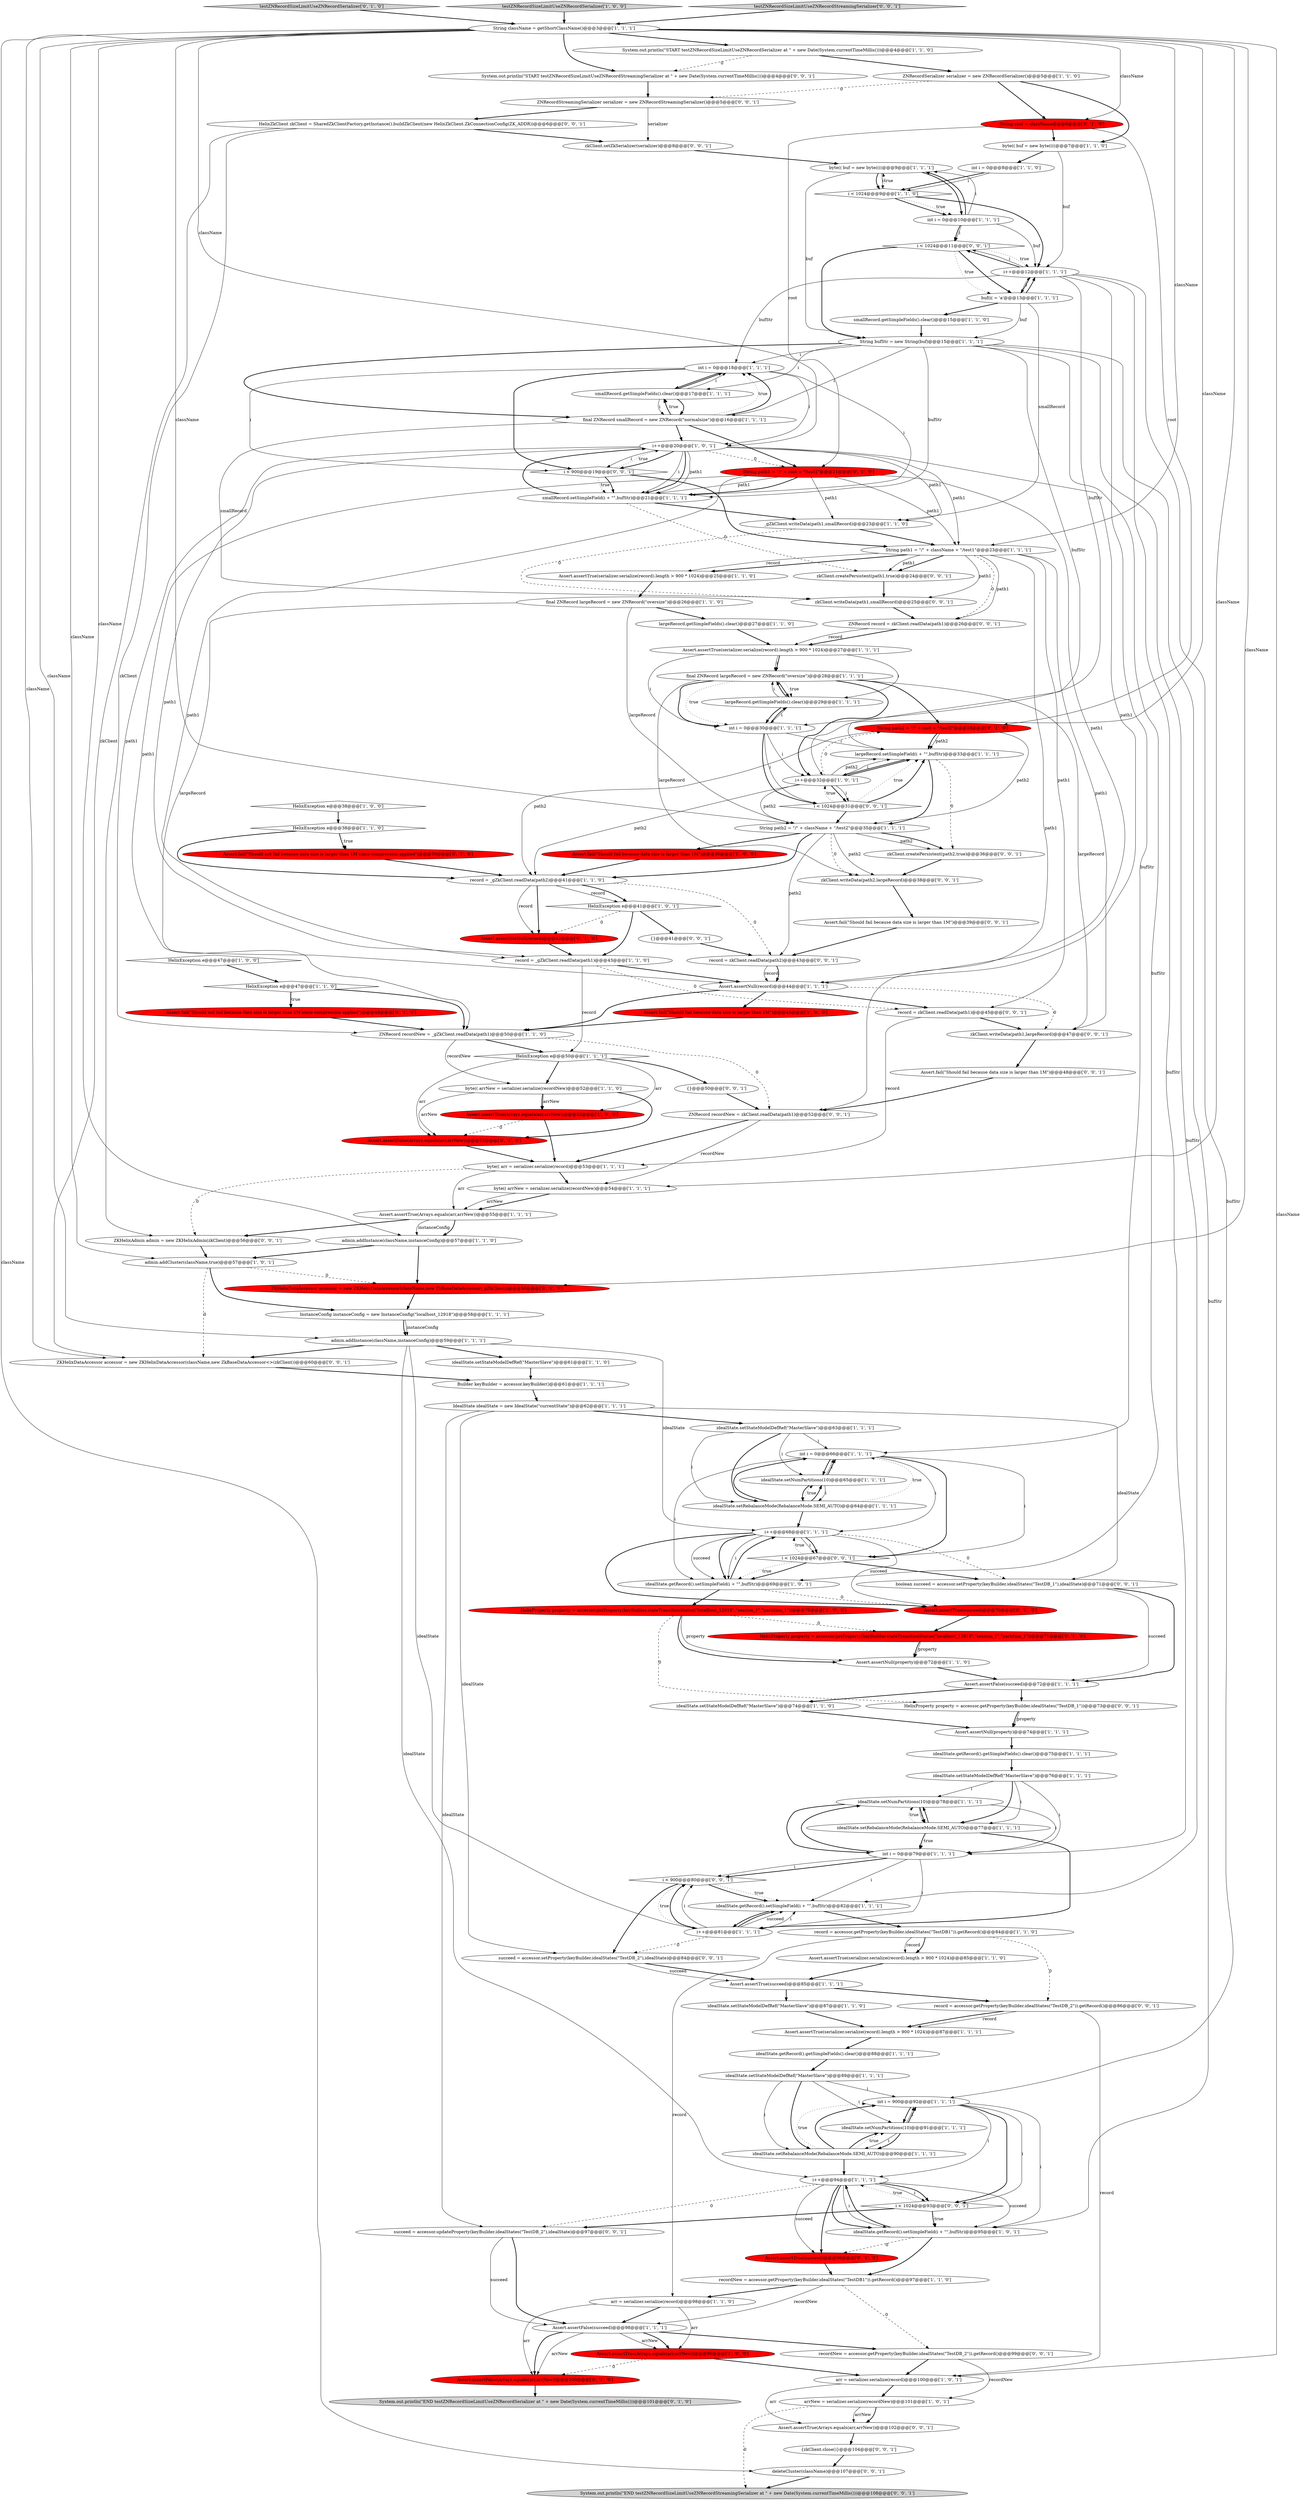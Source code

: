 digraph {
107 [style = filled, label = "ZNRecord record = zkClient.readData(path1)@@@26@@@['0', '0', '1']", fillcolor = white, shape = ellipse image = "AAA0AAABBB3BBB"];
60 [style = filled, label = "String path2 = \"/\" + className + \"/test2\"@@@35@@@['1', '1', '1']", fillcolor = white, shape = ellipse image = "AAA0AAABBB1BBB"];
125 [style = filled, label = "i < 900@@@80@@@['0', '0', '1']", fillcolor = white, shape = diamond image = "AAA0AAABBB3BBB"];
73 [style = filled, label = "idealState.getRecord().getSimpleFields().clear()@@@88@@@['1', '1', '1']", fillcolor = white, shape = ellipse image = "AAA0AAABBB1BBB"];
102 [style = filled, label = "System.out.println(\"END testZNRecordSizeLimitUseZNRecordSerializer at \" + new Date(System.currentTimeMillis()))@@@101@@@['0', '1', '0']", fillcolor = lightgray, shape = ellipse image = "AAA0AAABBB2BBB"];
84 [style = filled, label = "idealState.getRecord().getSimpleFields().clear()@@@75@@@['1', '1', '1']", fillcolor = white, shape = ellipse image = "AAA0AAABBB1BBB"];
19 [style = filled, label = "Assert.assertTrue(succeed)@@@85@@@['1', '1', '1']", fillcolor = white, shape = ellipse image = "AAA0AAABBB1BBB"];
128 [style = filled, label = "ZKHelixAdmin admin = new ZKHelixAdmin(zkClient)@@@56@@@['0', '0', '1']", fillcolor = white, shape = ellipse image = "AAA0AAABBB3BBB"];
68 [style = filled, label = "admin.addInstance(className,instanceConfig)@@@57@@@['1', '1', '0']", fillcolor = white, shape = ellipse image = "AAA0AAABBB1BBB"];
100 [style = filled, label = "Assert.assertTrue(succeed)@@@96@@@['0', '1', '0']", fillcolor = red, shape = ellipse image = "AAA1AAABBB2BBB"];
123 [style = filled, label = "i < 1024@@@11@@@['0', '0', '1']", fillcolor = white, shape = diamond image = "AAA0AAABBB3BBB"];
2 [style = filled, label = "int i = 0@@@18@@@['1', '1', '1']", fillcolor = white, shape = ellipse image = "AAA0AAABBB1BBB"];
55 [style = filled, label = "i++@@@20@@@['1', '0', '1']", fillcolor = white, shape = ellipse image = "AAA0AAABBB1BBB"];
57 [style = filled, label = "int i = 900@@@92@@@['1', '1', '1']", fillcolor = white, shape = ellipse image = "AAA0AAABBB1BBB"];
97 [style = filled, label = "Assert.assertTrue(succeed)@@@70@@@['0', '1', '0']", fillcolor = red, shape = ellipse image = "AAA1AAABBB2BBB"];
6 [style = filled, label = "Assert.fail(\"Should fail because data size is larger than 1M\")@@@36@@@['1', '0', '0']", fillcolor = red, shape = ellipse image = "AAA1AAABBB1BBB"];
90 [style = filled, label = "Assert.assertFalse(Arrays.equals(arr,arrNew))@@@53@@@['0', '1', '0']", fillcolor = red, shape = ellipse image = "AAA1AAABBB2BBB"];
127 [style = filled, label = "{zkClient.close()}@@@104@@@['0', '0', '1']", fillcolor = white, shape = ellipse image = "AAA0AAABBB3BBB"];
80 [style = filled, label = "final ZNRecord smallRecord = new ZNRecord(\"normalsize\")@@@16@@@['1', '1', '1']", fillcolor = white, shape = ellipse image = "AAA0AAABBB1BBB"];
24 [style = filled, label = "idealState.setNumPartitions(10)@@@91@@@['1', '1', '1']", fillcolor = white, shape = ellipse image = "AAA0AAABBB1BBB"];
17 [style = filled, label = "String className = getShortClassName()@@@3@@@['1', '1', '1']", fillcolor = white, shape = ellipse image = "AAA0AAABBB1BBB"];
42 [style = filled, label = "smallRecord.getSimpleFields().clear()@@@17@@@['1', '1', '1']", fillcolor = white, shape = ellipse image = "AAA0AAABBB1BBB"];
23 [style = filled, label = "idealState.getRecord().setSimpleField(i + \"\",bufStr)@@@82@@@['1', '1', '1']", fillcolor = white, shape = ellipse image = "AAA0AAABBB1BBB"];
118 [style = filled, label = "zkClient.createPersistent(path1,true)@@@24@@@['0', '0', '1']", fillcolor = white, shape = ellipse image = "AAA0AAABBB3BBB"];
86 [style = filled, label = "idealState.setStateModelDefRef(\"MasterSlave\")@@@63@@@['1', '1', '1']", fillcolor = white, shape = ellipse image = "AAA0AAABBB1BBB"];
82 [style = filled, label = "IdealState idealState = new IdealState(\"currentState\")@@@62@@@['1', '1', '1']", fillcolor = white, shape = ellipse image = "AAA0AAABBB1BBB"];
126 [style = filled, label = "{}@@@41@@@['0', '0', '1']", fillcolor = white, shape = ellipse image = "AAA0AAABBB3BBB"];
139 [style = filled, label = "HelixZkClient zkClient = SharedZkClientFactory.getInstance().buildZkClient(new HelixZkClient.ZkConnectionConfig(ZK_ADDR))@@@6@@@['0', '0', '1']", fillcolor = white, shape = ellipse image = "AAA0AAABBB3BBB"];
45 [style = filled, label = "i++@@@94@@@['1', '1', '1']", fillcolor = white, shape = ellipse image = "AAA0AAABBB1BBB"];
53 [style = filled, label = "idealState.setStateModelDefRef(\"MasterSlave\")@@@89@@@['1', '1', '1']", fillcolor = white, shape = ellipse image = "AAA0AAABBB1BBB"];
26 [style = filled, label = "i++@@@12@@@['1', '1', '1']", fillcolor = white, shape = ellipse image = "AAA0AAABBB1BBB"];
37 [style = filled, label = "record = accessor.getProperty(keyBuilder.idealStates(\"TestDB1\")).getRecord()@@@84@@@['1', '1', '0']", fillcolor = white, shape = ellipse image = "AAA0AAABBB1BBB"];
120 [style = filled, label = "record = zkClient.readData(path1)@@@45@@@['0', '0', '1']", fillcolor = white, shape = ellipse image = "AAA0AAABBB3BBB"];
101 [style = filled, label = "HelixProperty property = accessor.getProperty(keyBuilder.stateTransitionStatus(\"localhost_12918\",\"session_1\",\"partition_1\"))@@@71@@@['0', '1', '0']", fillcolor = red, shape = ellipse image = "AAA1AAABBB2BBB"];
131 [style = filled, label = "succeed = accessor.setProperty(keyBuilder.idealStates(\"TestDB_2\"),idealState)@@@84@@@['0', '0', '1']", fillcolor = white, shape = ellipse image = "AAA0AAABBB3BBB"];
18 [style = filled, label = "Assert.assertTrue(serializer.serialize(record).length > 900 * 1024)@@@85@@@['1', '1', '0']", fillcolor = white, shape = ellipse image = "AAA0AAABBB1BBB"];
20 [style = filled, label = "admin.addCluster(className,true)@@@57@@@['1', '0', '1']", fillcolor = white, shape = ellipse image = "AAA0AAABBB1BBB"];
54 [style = filled, label = "byte(( buf = new byte((((@@@9@@@['1', '1', '1']", fillcolor = white, shape = ellipse image = "AAA0AAABBB1BBB"];
121 [style = filled, label = "record = accessor.getProperty(keyBuilder.idealStates(\"TestDB_2\")).getRecord()@@@86@@@['0', '0', '1']", fillcolor = white, shape = ellipse image = "AAA0AAABBB3BBB"];
29 [style = filled, label = "idealState.setNumPartitions(10)@@@78@@@['1', '1', '1']", fillcolor = white, shape = ellipse image = "AAA0AAABBB1BBB"];
138 [style = filled, label = "System.out.println(\"START testZNRecordSizeLimitUseZNRecordStreamingSerializer at \" + new Date(System.currentTimeMillis()))@@@4@@@['0', '0', '1']", fillcolor = white, shape = ellipse image = "AAA0AAABBB3BBB"];
98 [style = filled, label = "String root = className@@@6@@@['0', '1', '0']", fillcolor = red, shape = ellipse image = "AAA1AAABBB2BBB"];
74 [style = filled, label = "byte(( buf = new byte((((@@@7@@@['1', '1', '0']", fillcolor = white, shape = ellipse image = "AAA0AAABBB1BBB"];
77 [style = filled, label = "largeRecord.setSimpleField(i + \"\",bufStr)@@@33@@@['1', '1', '1']", fillcolor = white, shape = ellipse image = "AAA0AAABBB1BBB"];
51 [style = filled, label = "byte(( arrNew = serializer.serialize(recordNew)@@@52@@@['1', '1', '0']", fillcolor = white, shape = ellipse image = "AAA0AAABBB1BBB"];
0 [style = filled, label = "byte(( arrNew = serializer.serialize(recordNew)@@@54@@@['1', '1', '1']", fillcolor = white, shape = ellipse image = "AAA0AAABBB1BBB"];
33 [style = filled, label = "System.out.println(\"START testZNRecordSizeLimitUseZNRecordSerializer at \" + new Date(System.currentTimeMillis()))@@@4@@@['1', '1', '0']", fillcolor = white, shape = ellipse image = "AAA0AAABBB1BBB"];
7 [style = filled, label = "HelixException e@@@38@@@['1', '0', '0']", fillcolor = white, shape = diamond image = "AAA0AAABBB1BBB"];
96 [style = filled, label = "String path1 = \"/\" + root + \"/test1\"@@@21@@@['0', '1', '0']", fillcolor = red, shape = ellipse image = "AAA1AAABBB2BBB"];
62 [style = filled, label = "idealState.setStateModelDefRef(\"MasterSlave\")@@@87@@@['1', '1', '0']", fillcolor = white, shape = ellipse image = "AAA0AAABBB1BBB"];
63 [style = filled, label = "final ZNRecord largeRecord = new ZNRecord(\"oversize\")@@@28@@@['1', '1', '1']", fillcolor = white, shape = ellipse image = "AAA0AAABBB1BBB"];
136 [style = filled, label = "recordNew = accessor.getProperty(keyBuilder.idealStates(\"TestDB_2\")).getRecord()@@@99@@@['0', '0', '1']", fillcolor = white, shape = ellipse image = "AAA0AAABBB3BBB"];
108 [style = filled, label = "ZKHelixDataAccessor accessor = new ZKHelixDataAccessor(className,new ZkBaseDataAccessor<>(zkClient))@@@60@@@['0', '0', '1']", fillcolor = white, shape = ellipse image = "AAA0AAABBB3BBB"];
94 [style = filled, label = "testZNRecordSizeLimitUseZNRecordSerializer['0', '1', '0']", fillcolor = lightgray, shape = diamond image = "AAA0AAABBB2BBB"];
36 [style = filled, label = "Assert.fail(\"Should fail because data size is larger than 1M\")@@@45@@@['1', '0', '0']", fillcolor = red, shape = ellipse image = "AAA1AAABBB1BBB"];
11 [style = filled, label = "buf(i( = 'a'@@@13@@@['1', '1', '1']", fillcolor = white, shape = ellipse image = "AAA0AAABBB1BBB"];
72 [style = filled, label = "int i = 0@@@79@@@['1', '1', '1']", fillcolor = white, shape = ellipse image = "AAA0AAABBB1BBB"];
85 [style = filled, label = "testZNRecordSizeLimitUseZNRecordSerializer['1', '0', '0']", fillcolor = lightgray, shape = diamond image = "AAA0AAABBB1BBB"];
137 [style = filled, label = "i < 900@@@19@@@['0', '0', '1']", fillcolor = white, shape = diamond image = "AAA0AAABBB3BBB"];
103 [style = filled, label = "String path2 = \"/\" + root + \"/test2\"@@@33@@@['0', '1', '0']", fillcolor = red, shape = ellipse image = "AAA1AAABBB2BBB"];
21 [style = filled, label = "smallRecord.getSimpleFields().clear()@@@15@@@['1', '1', '0']", fillcolor = white, shape = ellipse image = "AAA0AAABBB1BBB"];
134 [style = filled, label = "zkClient.setZkSerializer(serializer)@@@8@@@['0', '0', '1']", fillcolor = white, shape = ellipse image = "AAA0AAABBB3BBB"];
91 [style = filled, label = "Assert.fail(\"Should not fail because data size is larger than 1M since compression applied\")@@@48@@@['0', '1', '0']", fillcolor = red, shape = ellipse image = "AAA1AAABBB2BBB"];
10 [style = filled, label = "arr = serializer.serialize(record)@@@98@@@['1', '1', '0']", fillcolor = white, shape = ellipse image = "AAA0AAABBB1BBB"];
81 [style = filled, label = "Assert.assertFalse(succeed)@@@72@@@['1', '1', '1']", fillcolor = white, shape = ellipse image = "AAA0AAABBB1BBB"];
9 [style = filled, label = "idealState.setStateModelDefRef(\"MasterSlave\")@@@76@@@['1', '1', '1']", fillcolor = white, shape = ellipse image = "AAA0AAABBB1BBB"];
43 [style = filled, label = "Assert.assertNull(property)@@@74@@@['1', '1', '1']", fillcolor = white, shape = ellipse image = "AAA0AAABBB1BBB"];
32 [style = filled, label = "HelixException e@@@38@@@['1', '1', '0']", fillcolor = white, shape = diamond image = "AAA0AAABBB1BBB"];
104 [style = filled, label = "ZNRecordStreamingSerializer serializer = new ZNRecordStreamingSerializer()@@@5@@@['0', '0', '1']", fillcolor = white, shape = ellipse image = "AAA0AAABBB3BBB"];
8 [style = filled, label = "byte(( arr = serializer.serialize(record)@@@53@@@['1', '1', '1']", fillcolor = white, shape = ellipse image = "AAA0AAABBB1BBB"];
15 [style = filled, label = "idealState.setStateModelDefRef(\"MasterSlave\")@@@61@@@['1', '1', '0']", fillcolor = white, shape = ellipse image = "AAA0AAABBB1BBB"];
119 [style = filled, label = "deleteCluster(className)@@@107@@@['0', '0', '1']", fillcolor = white, shape = ellipse image = "AAA0AAABBB3BBB"];
30 [style = filled, label = "i++@@@32@@@['1', '0', '1']", fillcolor = white, shape = ellipse image = "AAA0AAABBB1BBB"];
56 [style = filled, label = "i++@@@68@@@['1', '1', '1']", fillcolor = white, shape = ellipse image = "AAA0AAABBB1BBB"];
135 [style = filled, label = "boolean succeed = accessor.setProperty(keyBuilder.idealStates(\"TestDB_1\"),idealState)@@@71@@@['0', '0', '1']", fillcolor = white, shape = ellipse image = "AAA0AAABBB3BBB"];
44 [style = filled, label = "final ZNRecord largeRecord = new ZNRecord(\"oversize\")@@@26@@@['1', '1', '0']", fillcolor = white, shape = ellipse image = "AAA0AAABBB1BBB"];
106 [style = filled, label = "succeed = accessor.updateProperty(keyBuilder.idealStates(\"TestDB_2\"),idealState)@@@97@@@['0', '0', '1']", fillcolor = white, shape = ellipse image = "AAA0AAABBB3BBB"];
76 [style = filled, label = "idealState.setRebalanceMode(RebalanceMode.SEMI_AUTO)@@@77@@@['1', '1', '1']", fillcolor = white, shape = ellipse image = "AAA0AAABBB1BBB"];
110 [style = filled, label = "zkClient.writeData(path2,largeRecord)@@@38@@@['0', '0', '1']", fillcolor = white, shape = ellipse image = "AAA0AAABBB3BBB"];
38 [style = filled, label = "_gZkClient.writeData(path1,smallRecord)@@@23@@@['1', '1', '0']", fillcolor = white, shape = ellipse image = "AAA0AAABBB1BBB"];
3 [style = filled, label = "arrNew = serializer.serialize(recordNew)@@@101@@@['1', '0', '1']", fillcolor = white, shape = ellipse image = "AAA0AAABBB1BBB"];
115 [style = filled, label = "i < 1024@@@93@@@['0', '0', '1']", fillcolor = white, shape = diamond image = "AAA0AAABBB3BBB"];
48 [style = filled, label = "Assert.assertNull(record)@@@44@@@['1', '1', '1']", fillcolor = white, shape = ellipse image = "AAA0AAABBB1BBB"];
1 [style = filled, label = "String path1 = \"/\" + className + \"/test1\"@@@23@@@['1', '1', '1']", fillcolor = white, shape = ellipse image = "AAA0AAABBB1BBB"];
78 [style = filled, label = "Assert.assertTrue(Arrays.equals(arr,arrNew))@@@52@@@['1', '0', '0']", fillcolor = red, shape = ellipse image = "AAA1AAABBB1BBB"];
87 [style = filled, label = "idealState.getRecord().setSimpleField(i + \"\",bufStr)@@@69@@@['1', '0', '1']", fillcolor = white, shape = ellipse image = "AAA0AAABBB1BBB"];
31 [style = filled, label = "largeRecord.getSimpleFields().clear()@@@27@@@['1', '1', '0']", fillcolor = white, shape = ellipse image = "AAA0AAABBB1BBB"];
89 [style = filled, label = "idealState.getRecord().setSimpleField(i + \"\",bufStr)@@@95@@@['1', '0', '1']", fillcolor = white, shape = ellipse image = "AAA0AAABBB1BBB"];
52 [style = filled, label = "smallRecord.setSimpleField(i + \"\",bufStr)@@@21@@@['1', '1', '1']", fillcolor = white, shape = ellipse image = "AAA0AAABBB1BBB"];
39 [style = filled, label = "HelixProperty property = accessor.getProperty(keyBuilder.stateTransitionStatus(\"localhost_12918\",\"session_1\",\"partition_1\"))@@@70@@@['1', '0', '0']", fillcolor = red, shape = ellipse image = "AAA1AAABBB1BBB"];
66 [style = filled, label = "Assert.assertTrue(serializer.serialize(record).length > 900 * 1024)@@@25@@@['1', '1', '0']", fillcolor = white, shape = ellipse image = "AAA0AAABBB1BBB"];
61 [style = filled, label = "record = _gZkClient.readData(path2)@@@41@@@['1', '1', '0']", fillcolor = white, shape = ellipse image = "AAA0AAABBB1BBB"];
46 [style = filled, label = "Assert.assertTrue(Arrays.equals(arr,arrNew))@@@99@@@['1', '0', '0']", fillcolor = red, shape = ellipse image = "AAA1AAABBB1BBB"];
65 [style = filled, label = "Builder keyBuilder = accessor.keyBuilder()@@@61@@@['1', '1', '1']", fillcolor = white, shape = ellipse image = "AAA0AAABBB1BBB"];
4 [style = filled, label = "int i = 0@@@10@@@['1', '1', '1']", fillcolor = white, shape = ellipse image = "AAA0AAABBB1BBB"];
75 [style = filled, label = "largeRecord.getSimpleFields().clear()@@@29@@@['1', '1', '1']", fillcolor = white, shape = ellipse image = "AAA0AAABBB1BBB"];
40 [style = filled, label = "i < 1024@@@9@@@['1', '1', '0']", fillcolor = white, shape = diamond image = "AAA0AAABBB1BBB"];
111 [style = filled, label = "{}@@@50@@@['0', '0', '1']", fillcolor = white, shape = ellipse image = "AAA0AAABBB3BBB"];
70 [style = filled, label = "HelixException e@@@50@@@['1', '1', '1']", fillcolor = white, shape = diamond image = "AAA0AAABBB1BBB"];
47 [style = filled, label = "HelixException e@@@47@@@['1', '1', '0']", fillcolor = white, shape = diamond image = "AAA0AAABBB1BBB"];
92 [style = filled, label = "ZKHelixDataAccessor accessor = new ZKHelixDataAccessor(className,new ZkBaseDataAccessor(_gZkClient))@@@58@@@['0', '1', '0']", fillcolor = red, shape = ellipse image = "AAA1AAABBB2BBB"];
12 [style = filled, label = "int i = 0@@@66@@@['1', '1', '1']", fillcolor = white, shape = ellipse image = "AAA0AAABBB1BBB"];
13 [style = filled, label = "int i = 0@@@30@@@['1', '1', '1']", fillcolor = white, shape = ellipse image = "AAA0AAABBB1BBB"];
130 [style = filled, label = "zkClient.createPersistent(path2,true)@@@36@@@['0', '0', '1']", fillcolor = white, shape = ellipse image = "AAA0AAABBB3BBB"];
129 [style = filled, label = "i < 1024@@@31@@@['0', '0', '1']", fillcolor = white, shape = diamond image = "AAA0AAABBB3BBB"];
122 [style = filled, label = "i < 1024@@@67@@@['0', '0', '1']", fillcolor = white, shape = diamond image = "AAA0AAABBB3BBB"];
105 [style = filled, label = "zkClient.writeData(path1,largeRecord)@@@47@@@['0', '0', '1']", fillcolor = white, shape = ellipse image = "AAA0AAABBB3BBB"];
113 [style = filled, label = "zkClient.writeData(path1,smallRecord)@@@25@@@['0', '0', '1']", fillcolor = white, shape = ellipse image = "AAA0AAABBB3BBB"];
59 [style = filled, label = "Assert.assertFalse(succeed)@@@98@@@['1', '1', '1']", fillcolor = white, shape = ellipse image = "AAA0AAABBB1BBB"];
49 [style = filled, label = "admin.addInstance(className,instanceConfig)@@@59@@@['1', '1', '1']", fillcolor = white, shape = ellipse image = "AAA0AAABBB1BBB"];
27 [style = filled, label = "String bufStr = new String(buf)@@@15@@@['1', '1', '1']", fillcolor = white, shape = ellipse image = "AAA0AAABBB1BBB"];
50 [style = filled, label = "idealState.setNumPartitions(10)@@@65@@@['1', '1', '1']", fillcolor = white, shape = ellipse image = "AAA0AAABBB1BBB"];
64 [style = filled, label = "ZNRecord recordNew = _gZkClient.readData(path1)@@@50@@@['1', '1', '0']", fillcolor = white, shape = ellipse image = "AAA0AAABBB1BBB"];
67 [style = filled, label = "InstanceConfig instanceConfig = new InstanceConfig(\"localhost_12918\")@@@58@@@['1', '1', '1']", fillcolor = white, shape = ellipse image = "AAA0AAABBB1BBB"];
88 [style = filled, label = "recordNew = accessor.getProperty(keyBuilder.idealStates(\"TestDB1\")).getRecord()@@@97@@@['1', '1', '0']", fillcolor = white, shape = ellipse image = "AAA0AAABBB1BBB"];
117 [style = filled, label = "testZNRecordSizeLimitUseZNRecordStreamingSerializer['0', '0', '1']", fillcolor = lightgray, shape = diamond image = "AAA0AAABBB3BBB"];
41 [style = filled, label = "ZNRecordSerializer serializer = new ZNRecordSerializer()@@@5@@@['1', '1', '0']", fillcolor = white, shape = ellipse image = "AAA0AAABBB1BBB"];
58 [style = filled, label = "Assert.assertTrue(Arrays.equals(arr,arrNew))@@@55@@@['1', '1', '1']", fillcolor = white, shape = ellipse image = "AAA0AAABBB1BBB"];
124 [style = filled, label = "System.out.println(\"END testZNRecordSizeLimitUseZNRecordStreamingSerializer at \" + new Date(System.currentTimeMillis()))@@@108@@@['0', '0', '1']", fillcolor = lightgray, shape = ellipse image = "AAA0AAABBB3BBB"];
71 [style = filled, label = "Assert.assertNull(property)@@@72@@@['1', '1', '0']", fillcolor = white, shape = ellipse image = "AAA0AAABBB1BBB"];
133 [style = filled, label = "Assert.assertTrue(Arrays.equals(arr,arrNew))@@@102@@@['0', '0', '1']", fillcolor = white, shape = ellipse image = "AAA0AAABBB3BBB"];
5 [style = filled, label = "Assert.assertTrue(serializer.serialize(record).length > 900 * 1024)@@@87@@@['1', '1', '1']", fillcolor = white, shape = ellipse image = "AAA0AAABBB1BBB"];
14 [style = filled, label = "arr = serializer.serialize(record)@@@100@@@['1', '0', '1']", fillcolor = white, shape = ellipse image = "AAA0AAABBB1BBB"];
109 [style = filled, label = "Assert.fail(\"Should fail because data size is larger than 1M\")@@@48@@@['0', '0', '1']", fillcolor = white, shape = ellipse image = "AAA0AAABBB3BBB"];
35 [style = filled, label = "HelixException e@@@47@@@['1', '0', '0']", fillcolor = white, shape = diamond image = "AAA0AAABBB1BBB"];
79 [style = filled, label = "i++@@@81@@@['1', '1', '1']", fillcolor = white, shape = ellipse image = "AAA0AAABBB1BBB"];
99 [style = filled, label = "Assert.assertNotNull(record)@@@42@@@['0', '1', '0']", fillcolor = red, shape = ellipse image = "AAA1AAABBB2BBB"];
93 [style = filled, label = "Assert.assertFalse(Arrays.equals(arr,arrNew))@@@100@@@['0', '1', '0']", fillcolor = red, shape = ellipse image = "AAA1AAABBB2BBB"];
16 [style = filled, label = "idealState.setRebalanceMode(RebalanceMode.SEMI_AUTO)@@@90@@@['1', '1', '1']", fillcolor = white, shape = ellipse image = "AAA0AAABBB1BBB"];
28 [style = filled, label = "record = _gZkClient.readData(path1)@@@43@@@['1', '1', '0']", fillcolor = white, shape = ellipse image = "AAA0AAABBB1BBB"];
132 [style = filled, label = "Assert.fail(\"Should fail because data size is larger than 1M\")@@@39@@@['0', '0', '1']", fillcolor = white, shape = ellipse image = "AAA0AAABBB3BBB"];
112 [style = filled, label = "ZNRecord recordNew = zkClient.readData(path1)@@@52@@@['0', '0', '1']", fillcolor = white, shape = ellipse image = "AAA0AAABBB3BBB"];
34 [style = filled, label = "HelixException e@@@41@@@['1', '0', '1']", fillcolor = white, shape = diamond image = "AAA0AAABBB1BBB"];
83 [style = filled, label = "idealState.setStateModelDefRef(\"MasterSlave\")@@@74@@@['1', '1', '0']", fillcolor = white, shape = ellipse image = "AAA0AAABBB1BBB"];
25 [style = filled, label = "int i = 0@@@8@@@['1', '1', '0']", fillcolor = white, shape = ellipse image = "AAA0AAABBB1BBB"];
95 [style = filled, label = "Assert.fail(\"Should not fail because data size is larger than 1M since compression applied\")@@@39@@@['0', '1', '0']", fillcolor = red, shape = ellipse image = "AAA1AAABBB2BBB"];
114 [style = filled, label = "HelixProperty property = accessor.getProperty(keyBuilder.idealStates(\"TestDB_1\"))@@@73@@@['0', '0', '1']", fillcolor = white, shape = ellipse image = "AAA0AAABBB3BBB"];
22 [style = filled, label = "idealState.setRebalanceMode(RebalanceMode.SEMI_AUTO)@@@64@@@['1', '1', '1']", fillcolor = white, shape = ellipse image = "AAA0AAABBB1BBB"];
69 [style = filled, label = "Assert.assertTrue(serializer.serialize(record).length > 900 * 1024)@@@27@@@['1', '1', '1']", fillcolor = white, shape = ellipse image = "AAA0AAABBB1BBB"];
116 [style = filled, label = "record = zkClient.readData(path2)@@@43@@@['0', '0', '1']", fillcolor = white, shape = ellipse image = "AAA0AAABBB3BBB"];
40->4 [style = bold, label=""];
12->87 [style = solid, label="i"];
129->77 [style = dotted, label="true"];
60->130 [style = solid, label="path2"];
49->108 [style = bold, label=""];
86->12 [style = solid, label="i"];
81->83 [style = bold, label=""];
26->2 [style = solid, label="bufStr"];
55->64 [style = solid, label="path1"];
52->55 [style = bold, label=""];
41->74 [style = bold, label=""];
112->0 [style = solid, label="recordNew"];
27->87 [style = solid, label="bufStr"];
96->28 [style = solid, label="path1"];
70->90 [style = solid, label="arr"];
9->72 [style = solid, label="i"];
63->13 [style = bold, label=""];
29->72 [style = solid, label="i"];
100->88 [style = bold, label=""];
113->107 [style = bold, label=""];
25->40 [style = bold, label=""];
122->135 [style = bold, label=""];
27->80 [style = solid, label="i"];
47->64 [style = bold, label=""];
96->64 [style = solid, label="path1"];
79->23 [style = solid, label="succeed"];
13->129 [style = solid, label="i"];
127->119 [style = bold, label=""];
63->103 [style = bold, label=""];
115->45 [style = dotted, label="true"];
111->112 [style = bold, label=""];
16->45 [style = bold, label=""];
103->77 [style = solid, label="path2"];
62->5 [style = bold, label=""];
0->58 [style = bold, label=""];
1->118 [style = bold, label=""];
79->125 [style = bold, label=""];
56->122 [style = solid, label="i"];
16->57 [style = dotted, label="true"];
13->75 [style = bold, label=""];
5->73 [style = bold, label=""];
1->66 [style = solid, label="record"];
114->43 [style = solid, label="property"];
20->67 [style = bold, label=""];
56->87 [style = solid, label="succeed"];
72->79 [style = solid, label="i"];
27->77 [style = solid, label="bufStr"];
115->106 [style = bold, label=""];
60->110 [style = dashed, label="0"];
1->107 [style = dashed, label="0"];
106->59 [style = solid, label="succeed"];
1->118 [style = solid, label="path1"];
29->76 [style = solid, label="i"];
139->134 [style = bold, label=""];
3->133 [style = bold, label=""];
27->42 [style = solid, label="i"];
41->104 [style = dashed, label="0"];
11->27 [style = solid, label="buf"];
22->50 [style = dotted, label="true"];
50->12 [style = solid, label="i"];
11->21 [style = bold, label=""];
40->4 [style = dotted, label="true"];
96->52 [style = bold, label=""];
1->107 [style = solid, label="path1"];
78->90 [style = dashed, label="0"];
50->22 [style = solid, label="i"];
96->38 [style = solid, label="path1"];
30->77 [style = solid, label="path2"];
89->100 [style = dashed, label="0"];
55->1 [style = solid, label="path1"];
82->131 [style = solid, label="idealState"];
44->31 [style = bold, label=""];
36->64 [style = bold, label=""];
1->66 [style = bold, label=""];
58->68 [style = bold, label=""];
12->50 [style = bold, label=""];
39->71 [style = solid, label="property"];
22->56 [style = bold, label=""];
72->125 [style = solid, label="i"];
121->14 [style = solid, label="record"];
3->133 [style = solid, label="arrNew"];
122->87 [style = bold, label=""];
56->122 [style = bold, label=""];
132->116 [style = bold, label=""];
30->103 [style = dashed, label="0"];
61->116 [style = dashed, label="0"];
63->30 [style = bold, label=""];
60->116 [style = solid, label="path2"];
43->84 [style = bold, label=""];
67->49 [style = bold, label=""];
42->80 [style = solid, label="i"];
17->14 [style = solid, label="className"];
123->27 [style = bold, label=""];
116->48 [style = solid, label="record"];
58->128 [style = bold, label=""];
22->12 [style = bold, label=""];
42->80 [style = bold, label=""];
2->42 [style = bold, label=""];
64->70 [style = bold, label=""];
56->97 [style = solid, label="succeed"];
56->87 [style = bold, label=""];
55->137 [style = bold, label=""];
14->3 [style = bold, label=""];
126->116 [style = bold, label=""];
103->60 [style = solid, label="path2"];
2->137 [style = bold, label=""];
116->48 [style = bold, label=""];
27->52 [style = solid, label="bufStr"];
51->78 [style = bold, label=""];
139->108 [style = solid, label="zkClient"];
104->139 [style = bold, label=""];
79->131 [style = dashed, label="0"];
29->72 [style = bold, label=""];
1->105 [style = solid, label="path1"];
30->61 [style = solid, label="path2"];
75->13 [style = solid, label="i"];
88->59 [style = solid, label="recordNew"];
55->52 [style = solid, label="i"];
4->123 [style = bold, label=""];
25->40 [style = solid, label="i"];
133->127 [style = bold, label=""];
60->6 [style = bold, label=""];
77->60 [style = bold, label=""];
109->112 [style = bold, label=""];
40->26 [style = bold, label=""];
13->77 [style = solid, label="i"];
87->97 [style = dashed, label="0"];
30->129 [style = bold, label=""];
80->42 [style = bold, label=""];
60->130 [style = bold, label=""];
45->89 [style = solid, label="succeed"];
70->78 [style = solid, label="arr"];
56->135 [style = dashed, label="0"];
30->77 [style = bold, label=""];
83->43 [style = bold, label=""];
63->13 [style = dotted, label="true"];
118->113 [style = bold, label=""];
18->19 [style = bold, label=""];
125->131 [style = bold, label=""];
33->41 [style = bold, label=""];
92->67 [style = bold, label=""];
80->42 [style = dotted, label="true"];
107->69 [style = bold, label=""];
63->105 [style = solid, label="largeRecord"];
69->75 [style = solid, label="i"];
60->110 [style = solid, label="path2"];
99->28 [style = bold, label=""];
11->26 [style = bold, label=""];
131->19 [style = bold, label=""];
134->54 [style = bold, label=""];
57->89 [style = solid, label="i"];
30->129 [style = solid, label="i"];
45->100 [style = solid, label="succeed"];
21->27 [style = bold, label=""];
59->93 [style = bold, label=""];
138->104 [style = bold, label=""];
16->24 [style = bold, label=""];
9->29 [style = solid, label="i"];
82->135 [style = solid, label="idealState"];
137->1 [style = bold, label=""];
64->112 [style = dashed, label="0"];
55->48 [style = solid, label="path1"];
0->58 [style = solid, label="arrNew"];
17->55 [style = solid, label="className"];
42->2 [style = solid, label="i"];
125->23 [style = dotted, label="true"];
108->65 [style = bold, label=""];
28->70 [style = solid, label="record"];
38->1 [style = bold, label=""];
34->126 [style = bold, label=""];
40->54 [style = dotted, label="true"];
90->8 [style = bold, label=""];
55->38 [style = solid, label="path1"];
26->12 [style = solid, label="bufStr"];
23->79 [style = bold, label=""];
51->78 [style = solid, label="arrNew"];
49->15 [style = bold, label=""];
121->5 [style = bold, label=""];
122->56 [style = dotted, label="true"];
38->113 [style = dashed, label="0"];
53->24 [style = solid, label="i"];
98->74 [style = bold, label=""];
45->115 [style = solid, label="i"];
17->119 [style = solid, label="className"];
26->123 [style = bold, label=""];
46->93 [style = dashed, label="0"];
39->71 [style = bold, label=""];
24->57 [style = solid, label="i"];
55->28 [style = solid, label="path1"];
39->114 [style = dashed, label="0"];
39->101 [style = dashed, label="0"];
17->33 [style = bold, label=""];
53->16 [style = solid, label="i"];
14->133 [style = solid, label="arr"];
87->56 [style = bold, label=""];
9->76 [style = solid, label="i"];
125->23 [style = bold, label=""];
135->81 [style = bold, label=""];
37->18 [style = bold, label=""];
8->58 [style = solid, label="arr"];
123->26 [style = dotted, label="true"];
107->69 [style = solid, label="record"];
27->80 [style = bold, label=""];
17->1 [style = solid, label="className"];
4->54 [style = solid, label="i"];
45->89 [style = bold, label=""];
11->38 [style = solid, label="smallRecord"];
79->125 [style = solid, label="i"];
7->32 [style = bold, label=""];
29->76 [style = bold, label=""];
37->10 [style = solid, label="record"];
2->52 [style = solid, label="i"];
50->22 [style = bold, label=""];
17->138 [style = bold, label=""];
69->63 [style = solid, label="i"];
80->96 [style = bold, label=""];
72->29 [style = bold, label=""];
82->106 [style = solid, label="idealState"];
56->87 [style = solid, label="i"];
17->108 [style = solid, label="className"];
17->98 [style = solid, label="className"];
67->49 [style = solid, label="instanceConfig"];
17->30 [style = solid, label="className"];
8->0 [style = bold, label=""];
84->9 [style = bold, label=""];
119->124 [style = bold, label=""];
30->77 [style = solid, label="i"];
50->12 [style = bold, label=""];
59->136 [style = bold, label=""];
47->91 [style = dotted, label="true"];
17->60 [style = solid, label="className"];
27->2 [style = solid, label="i"];
131->19 [style = solid, label="succeed"];
32->61 [style = bold, label=""];
31->69 [style = bold, label=""];
53->57 [style = solid, label="i"];
3->124 [style = dashed, label="0"];
79->23 [style = solid, label="i"];
137->52 [style = dotted, label="true"];
42->2 [style = bold, label=""];
10->59 [style = bold, label=""];
61->34 [style = solid, label="record"];
22->50 [style = bold, label=""];
10->93 [style = solid, label="arr"];
45->115 [style = bold, label=""];
19->121 [style = bold, label=""];
26->13 [style = solid, label="bufStr"];
56->97 [style = bold, label=""];
26->72 [style = solid, label="bufStr"];
13->30 [style = solid, label="i"];
57->24 [style = bold, label=""];
77->30 [style = bold, label=""];
86->50 [style = solid, label="i"];
88->136 [style = dashed, label="0"];
6->61 [style = bold, label=""];
80->2 [style = dotted, label="true"];
74->26 [style = solid, label="buf"];
23->37 [style = bold, label=""];
2->137 [style = solid, label="i"];
37->121 [style = dashed, label="0"];
59->46 [style = solid, label="arrNew"];
45->100 [style = bold, label=""];
103->61 [style = solid, label="path2"];
19->62 [style = bold, label=""];
46->14 [style = bold, label=""];
20->108 [style = dashed, label="0"];
12->122 [style = bold, label=""];
49->56 [style = solid, label="idealState"];
41->98 [style = bold, label=""];
106->59 [style = bold, label=""];
82->86 [style = bold, label=""];
54->40 [style = bold, label=""];
80->113 [style = solid, label="smallRecord"];
87->39 [style = bold, label=""];
71->81 [style = bold, label=""];
13->129 [style = bold, label=""];
72->23 [style = solid, label="i"];
28->120 [style = dashed, label="0"];
17->20 [style = solid, label="className"];
74->25 [style = bold, label=""];
61->99 [style = solid, label="record"];
27->23 [style = solid, label="bufStr"];
80->2 [style = bold, label=""];
76->72 [style = dotted, label="true"];
75->63 [style = solid, label="i"];
88->10 [style = bold, label=""];
55->52 [style = bold, label=""];
4->123 [style = solid, label="i"];
52->118 [style = dashed, label="0"];
70->111 [style = bold, label=""];
96->52 [style = solid, label="path1"];
79->23 [style = bold, label=""];
27->89 [style = solid, label="bufStr"];
103->77 [style = bold, label=""];
48->105 [style = dashed, label="0"];
58->68 [style = solid, label="instanceConfig"];
97->101 [style = bold, label=""];
59->93 [style = solid, label="arrNew"];
16->57 [style = bold, label=""];
101->71 [style = bold, label=""];
32->95 [style = bold, label=""];
35->47 [style = bold, label=""];
53->16 [style = bold, label=""];
28->48 [style = bold, label=""];
12->56 [style = solid, label="i"];
76->79 [style = bold, label=""];
65->82 [style = bold, label=""];
98->96 [style = solid, label="root"];
54->27 [style = solid, label="buf"];
68->20 [style = bold, label=""];
66->44 [style = bold, label=""];
129->60 [style = bold, label=""];
94->17 [style = bold, label=""];
125->79 [style = dotted, label="true"];
34->99 [style = dashed, label="0"];
24->57 [style = bold, label=""];
11->26 [style = solid, label="i"];
51->90 [style = solid, label="arrNew"];
129->30 [style = dotted, label="true"];
37->18 [style = solid, label="record"];
17->49 [style = solid, label="className"];
70->51 [style = bold, label=""];
64->51 [style = solid, label="recordNew"];
26->11 [style = bold, label=""];
55->96 [style = dashed, label="0"];
54->40 [style = solid, label="i"];
1->113 [style = solid, label="path1"];
63->75 [style = bold, label=""];
123->11 [style = dotted, label="true"];
17->0 [style = solid, label="className"];
55->137 [style = solid, label="i"];
120->8 [style = solid, label="record"];
78->8 [style = bold, label=""];
24->16 [style = solid, label="i"];
110->132 [style = bold, label=""];
44->48 [style = solid, label="largeRecord"];
26->57 [style = solid, label="bufStr"];
51->90 [style = bold, label=""];
32->95 [style = dotted, label="true"];
26->123 [style = solid, label="i"];
105->109 [style = bold, label=""];
9->76 [style = bold, label=""];
115->89 [style = dotted, label="true"];
68->92 [style = bold, label=""];
114->43 [style = bold, label=""];
128->20 [style = bold, label=""];
69->13 [style = solid, label="i"];
86->22 [style = solid, label="i"];
10->46 [style = solid, label="arr"];
55->52 [style = solid, label="path1"];
57->115 [style = bold, label=""];
89->45 [style = bold, label=""];
117->17 [style = bold, label=""];
120->105 [style = bold, label=""];
44->60 [style = solid, label="largeRecord"];
98->103 [style = solid, label="root"];
121->5 [style = solid, label="record"];
8->128 [style = dashed, label="0"];
30->60 [style = solid, label="path2"];
47->91 [style = bold, label=""];
63->110 [style = solid, label="largeRecord"];
137->55 [style = dotted, label="true"];
12->122 [style = solid, label="i"];
93->102 [style = bold, label=""];
59->46 [style = bold, label=""];
16->24 [style = dotted, label="true"];
1->112 [style = solid, label="path1"];
72->125 [style = bold, label=""];
122->87 [style = dotted, label="true"];
86->22 [style = bold, label=""];
48->64 [style = bold, label=""];
139->128 [style = solid, label="zkClient"];
17->92 [style = solid, label="className"];
136->14 [style = bold, label=""];
91->64 [style = bold, label=""];
104->134 [style = solid, label="serializer"];
76->29 [style = bold, label=""];
4->54 [style = bold, label=""];
136->3 [style = solid, label="recordNew"];
45->89 [style = solid, label="i"];
34->28 [style = bold, label=""];
96->1 [style = solid, label="path1"];
61->34 [style = bold, label=""];
123->11 [style = bold, label=""];
60->61 [style = bold, label=""];
80->55 [style = bold, label=""];
73->53 [style = bold, label=""];
33->138 [style = dashed, label="0"];
81->114 [style = bold, label=""];
101->71 [style = solid, label="property"];
17->68 [style = solid, label="className"];
77->130 [style = dashed, label="0"];
75->13 [style = bold, label=""];
1->120 [style = solid, label="path1"];
48->36 [style = bold, label=""];
20->92 [style = dashed, label="0"];
4->26 [style = solid, label="buf"];
49->45 [style = solid, label="idealState"];
112->8 [style = bold, label=""];
63->75 [style = dotted, label="true"];
61->99 [style = bold, label=""];
48->120 [style = bold, label=""];
52->38 [style = bold, label=""];
49->79 [style = solid, label="idealState"];
54->4 [style = bold, label=""];
137->52 [style = bold, label=""];
2->55 [style = solid, label="i"];
22->12 [style = dotted, label="true"];
75->63 [style = bold, label=""];
57->45 [style = solid, label="i"];
24->16 [style = bold, label=""];
76->72 [style = bold, label=""];
115->89 [style = bold, label=""];
76->29 [style = dotted, label="true"];
130->110 [style = bold, label=""];
95->61 [style = bold, label=""];
57->115 [style = solid, label="i"];
135->81 [style = solid, label="succeed"];
15->65 [style = bold, label=""];
89->88 [style = bold, label=""];
129->77 [style = bold, label=""];
45->106 [style = dashed, label="0"];
69->63 [style = bold, label=""];
96->48 [style = solid, label="path1"];
85->17 [style = bold, label=""];
}
